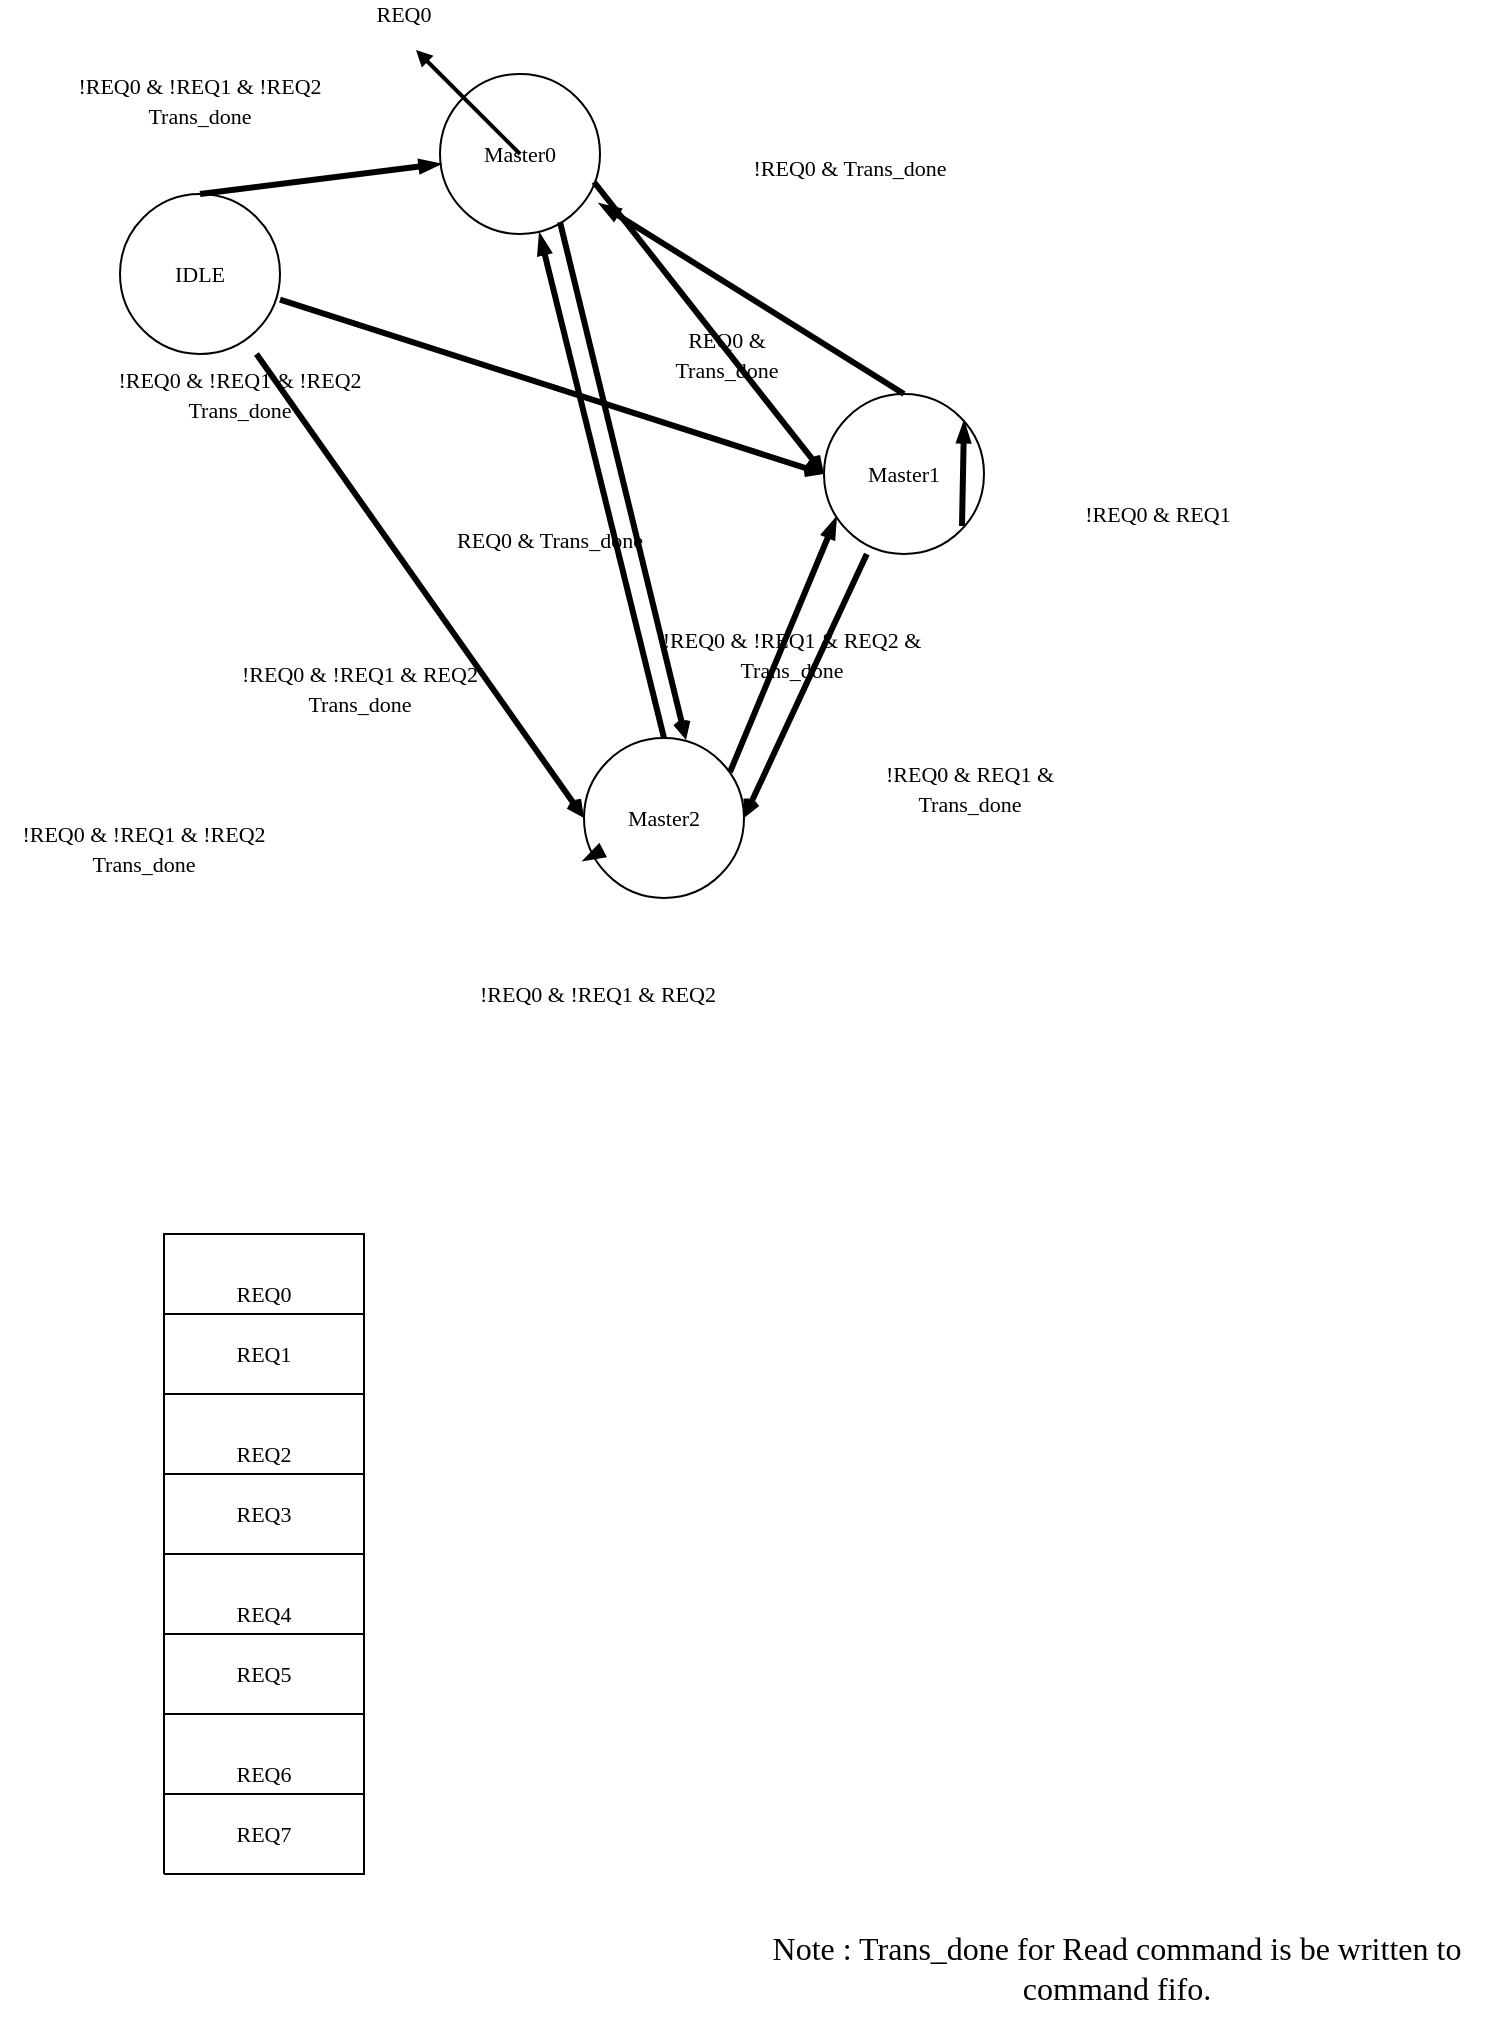 <?xml version="1.0" encoding="UTF-8"?><mxfile><diagram name="頁-1" id="頁-1"><mxGraphModel style="default-style2" pageWidth="840" pageHeight="1188"><root><mxCell id="0" /><mxCell id="1" parent="0" /><mxCell id="4" value="&lt;font style=&quot;font-size:11px;font-family:Times New Roman;color:#000000;direction:ltr;letter-spacing:0px;line-height:120.0%;opacity:1&quot;&gt;Master0 &#xA;&lt;/font&gt;" style="verticalAlign=middle;align=center;vsdxID=1;fillColor=#ffffff;gradientColor=none;shape=stencil(rZBLDsMgDESvgrxHSRbdAXexGvNRaYgMbcjtm0BVddVVl/M0HulZZY8riVw43WgLc/EawuKJQwGjbGJynB7LbNSKxRt1T08SVcMIYtdwGWEwCvkquLYkuNOzMo2fkqgSa8iSU8ES0qJBHjAiO5LHtbQRXdvMG9H6jtOP7T8sD13Ihhi7/cm+hYf2GvMC);strokeColor=#000000;spacingTop=-1;spacingBottom=-1;spacingLeft=-1;spacingRight=-1;labelBackgroundColor=none;rounded=0;html=1;whiteSpace=wrap;" vertex="1" parent="1"><mxGeometry width="80" height="80" x="248" y="188" as="geometry" /></mxCell><mxCell id="5" value="&lt;font style=&quot;font-size:11px;font-family:Times New Roman;color:#000000;direction:ltr;letter-spacing:0px;line-height:120.0%;opacity:1&quot;&gt;Master1&#xA;&lt;/font&gt;" style="verticalAlign=middle;align=center;vsdxID=2;fillColor=#ffffff;gradientColor=none;shape=stencil(rZBLDsMgDESvgrxHSRbdAXexGvNRaYgMbcjtm0BVddVVl/M0HulZZY8riVw43WgLc/EawuKJQwGjbGJynB7LbNSKxRt1T08SVcMIYtdwGWEwCvkquLYkuNOzMo2fkqgSa8iSU8ES0qJBHjAiO5LHtbQRXdvMG9H6jtOP7T8sD13Ihhi7/cm+hYf2GvMC);strokeColor=#000000;spacingTop=-1;spacingBottom=-1;spacingLeft=-1;spacingRight=-1;labelBackgroundColor=none;rounded=0;html=1;whiteSpace=wrap;" vertex="1" parent="1"><mxGeometry width="80" height="80" x="440" y="348" as="geometry" /></mxCell><mxCell id="6" value="&lt;font style=&quot;font-size:11px;font-family:Times New Roman;color:#000000;direction:ltr;letter-spacing:0px;line-height:120.0%;opacity:1&quot;&gt;Master2&#xA;&lt;/font&gt;" style="verticalAlign=middle;align=center;vsdxID=3;fillColor=#ffffff;gradientColor=none;shape=stencil(rZBLDsMgDESvgrxHSRbdAXexGvNRaYgMbcjtm0BVddVVl/M0HulZZY8riVw43WgLc/EawuKJQwGjbGJynB7LbNSKxRt1T08SVcMIYtdwGWEwCvkquLYkuNOzMo2fkqgSa8iSU8ES0qJBHjAiO5LHtbQRXdvMG9H6jtOP7T8sD13Ihhi7/cm+hYf2GvMC);strokeColor=#000000;spacingTop=-1;spacingBottom=-1;spacingLeft=-1;spacingRight=-1;labelBackgroundColor=none;rounded=0;html=1;whiteSpace=wrap;" vertex="1" parent="1"><mxGeometry width="80" height="80" x="320" y="520" as="geometry" /></mxCell><mxCell id="7" value="&lt;p style=&quot;align:center;margin-left:0;margin-right:0;margin-top:0px;margin-bottom:0px;text-indent:0;valign:middle;direction:ltr;&quot;&gt;&lt;font style=&quot;font-size:11px;font-family:Times New Roman;color:#000000;direction:ltr;letter-spacing:0px;line-height:120.0%;opacity:1&quot;&gt;REQ0 &#xA;&lt;/font&gt;&lt;/p&gt;" style="verticalAlign=middle;align=center;vsdxID=5;fillColor=none;gradientColor=none;shape=stencil(fc5LDoAgDEXRrZDODTgv3YuJVRoRDOJv98bPQAc67Emad3F01cBqzCl2vEidnQUJjpNkIGxi4jbFKdSEQ5UdYR9nVqsFA2qzUBoDmtBLOPE4f7h46bfd7/pabMT7K++wZ5E+22kH);strokeColor=none;spacingTop=-1;spacingBottom=-1;spacingLeft=-1;spacingRight=-1;labelBackgroundColor=none;rounded=0;html=1;whiteSpace=wrap;" vertex="1" parent="1"><mxGeometry width="54" height="14" x="203" y="151" as="geometry" /></mxCell><mxCell id="8" value="&lt;p style=&quot;align:center;margin-left:0;margin-right:0;margin-top:0px;margin-bottom:0px;text-indent:0;valign:middle;direction:ltr;&quot;&gt;&lt;font style=&quot;font-size:11px;font-family:Times New Roman;color:#000000;direction:ltr;letter-spacing:0px;line-height:120.0%;opacity:1&quot;&gt;!REQ0 &amp;amp; Trans_done&#xA;&lt;/font&gt;&lt;/p&gt;" style="verticalAlign=middle;align=center;vsdxID=7;fillColor=none;gradientColor=none;shape=stencil(fc5LDoAgDEXRrZDODTgv3YuJVRoRDOJv98bPQAc67Emad3F01cBqzCl2vEidnQUJjpNkIGxi4jbFKdSEQ5UdYR9nVqsFA2qzUBoDmtBLOPE4f7h46bfd7/pabMT7K++wZ5E+22kH);strokeColor=none;spacingTop=-1;spacingBottom=-1;spacingLeft=-1;spacingRight=-1;labelBackgroundColor=none;rounded=0;html=1;whiteSpace=wrap;" vertex="1" parent="1"><mxGeometry width="134" height="14" x="386" y="228" as="geometry" /></mxCell><mxCell id="9" value="&lt;p style=&quot;align:center;margin-left:0;margin-right:0;margin-top:0px;margin-bottom:0px;text-indent:0;valign:middle;direction:ltr;&quot;&gt;&lt;font style=&quot;font-size:11px;font-family:Times New Roman;color:#000000;direction:ltr;letter-spacing:0px;line-height:120.0%;opacity:1&quot;&gt;!REQ0 &amp;amp; !REQ1 &amp;amp; REQ2 Trans_done&#xA;&lt;/font&gt;&lt;/p&gt;" style="verticalAlign=middle;align=center;vsdxID=9;fillColor=none;gradientColor=none;shape=stencil(fc5LDoAgDEXRrZDODTgv3YuJVRoRDOJv98bPQAc67Emad3F01cBqzCl2vEidnQUJjpNkIGxi4jbFKdSEQ5UdYR9nVqsFA2qzUBoDmtBLOPE4f7h46bfd7/pabMT7K++wZ5E+22kH);strokeColor=none;spacingTop=-1;spacingBottom=-1;spacingLeft=-1;spacingRight=-1;labelBackgroundColor=none;rounded=0;html=1;whiteSpace=wrap;" vertex="1" parent="1"><mxGeometry width="144" height="14" x="136" y="488" as="geometry" /></mxCell><mxCell id="10" value="&lt;p style=&quot;align:center;margin-left:0;margin-right:0;margin-top:0px;margin-bottom:0px;text-indent:0;valign:middle;direction:ltr;&quot;&gt;&lt;font style=&quot;font-size:11px;font-family:Times New Roman;color:#000000;direction:ltr;letter-spacing:0px;line-height:120.0%;opacity:1&quot;&gt;REQ0 &amp;amp; Trans_done&#xA;&lt;/font&gt;&lt;/p&gt;" style="verticalAlign=middle;align=center;vsdxID=11;fillColor=none;gradientColor=none;shape=stencil(fc5LDoAgDEXRrZDODTgv3YuJVRoRDOJv98bPQAc67Emad3F01cBqzCl2vEidnQUJjpNkIGxi4jbFKdSEQ5UdYR9nVqsFA2qzUBoDmtBLOPE4f7h46bfd7/pabMT7K++wZ5E+22kH);strokeColor=none;spacingTop=-1;spacingBottom=-1;spacingLeft=-1;spacingRight=-1;labelBackgroundColor=none;rounded=0;html=1;whiteSpace=wrap;" vertex="1" parent="1"><mxGeometry width="134" height="14" x="236" y="414" as="geometry" /></mxCell><mxCell id="11" value="&lt;p style=&quot;align:center;margin-left:0;margin-right:0;margin-top:0px;margin-bottom:0px;text-indent:0;valign:middle;direction:ltr;&quot;&gt;&lt;font style=&quot;font-size:11px;font-family:Times New Roman;color:#000000;direction:ltr;letter-spacing:0px;line-height:120.0%;opacity:1&quot;&gt;!REQ0 &amp;amp; REQ1 &amp;amp; Trans_done&#xA;&lt;/font&gt;&lt;/p&gt;" style="verticalAlign=middle;align=center;vsdxID=13;fillColor=none;gradientColor=none;shape=stencil(fc5LDoAgDEXRrZDODTgv3YuJVRoRDOJv98bPQAc67Emad3F01cBqzCl2vEidnQUJjpNkIGxi4jbFKdSEQ5UdYR9nVqsFA2qzUBoDmtBLOPE4f7h46bfd7/pabMT7K++wZ5E+22kH);strokeColor=none;spacingTop=-1;spacingBottom=-1;spacingLeft=-1;spacingRight=-1;labelBackgroundColor=none;rounded=0;html=1;whiteSpace=wrap;" vertex="1" parent="1"><mxGeometry width="134" height="14" x="446" y="538" as="geometry" /></mxCell><mxCell id="12" value="&lt;p style=&quot;align:center;margin-left:0;margin-right:0;margin-top:0px;margin-bottom:0px;text-indent:0;valign:middle;direction:ltr;&quot;&gt;&lt;font style=&quot;font-size:11px;font-family:Times New Roman;color:#000000;direction:ltr;letter-spacing:0px;line-height:120.0%;opacity:1&quot;&gt;!REQ0 &amp;amp; REQ1 &#xA;&lt;/font&gt;&lt;/p&gt;" style="verticalAlign=middle;align=center;vsdxID=15;fillColor=none;gradientColor=none;shape=stencil(fc5LDoAgDEXRrZDODTgv3YuJVRoRDOJv98bPQAc67Emad3F01cBqzCl2vEidnQUJjpNkIGxi4jbFKdSEQ5UdYR9nVqsFA2qzUBoDmtBLOPE4f7h46bfd7/pabMT7K++wZ5E+22kH);strokeColor=none;spacingTop=-1;spacingBottom=-1;spacingLeft=-1;spacingRight=-1;labelBackgroundColor=none;rounded=0;html=1;whiteSpace=wrap;" vertex="1" parent="1"><mxGeometry width="134" height="14" x="540" y="401" as="geometry" /></mxCell><mxCell id="13" value="&lt;p style=&quot;align:center;margin-left:0;margin-right:0;margin-top:0px;margin-bottom:0px;text-indent:0;valign:middle;direction:ltr;&quot;&gt;&lt;font style=&quot;font-size:11px;font-family:Times New Roman;color:#000000;direction:ltr;letter-spacing:0px;line-height:120.0%;opacity:1&quot;&gt;!REQ0 &amp;amp; !REQ1 &amp;amp; REQ2&#xA;&lt;/font&gt;&lt;/p&gt;" style="verticalAlign=middle;align=center;vsdxID=17;fillColor=none;gradientColor=none;shape=stencil(fc5LDoAgDEXRrZDODTgv3YuJVRoRDOJv98bPQAc67Emad3F01cBqzCl2vEidnQUJjpNkIGxi4jbFKdSEQ5UdYR9nVqsFA2qzUBoDmtBLOPE4f7h46bfd7/pabMT7K++wZ5E+22kH);strokeColor=none;spacingTop=-1;spacingBottom=-1;spacingLeft=-1;spacingRight=-1;labelBackgroundColor=none;rounded=0;html=1;whiteSpace=wrap;" vertex="1" parent="1"><mxGeometry width="134" height="14" x="260" y="641" as="geometry" /></mxCell><mxCell id="14" value="&lt;p style=&quot;align:center;margin-left:0;margin-right:0;margin-top:0px;margin-bottom:0px;text-indent:0;valign:middle;direction:ltr;&quot;&gt;&lt;font style=&quot;font-size:11px;font-family:Times New Roman;color:#000000;direction:ltr;letter-spacing:0px;line-height:120.0%;opacity:1&quot;&gt;REQ0 &amp;amp; &#xA;Trans_done&#xA;&lt;/font&gt;&lt;/p&gt;" style="verticalAlign=middle;align=center;vsdxID=19;fillColor=none;gradientColor=none;shape=stencil(fc5LDoAgDEXRrZDODTgv3YuJVRoRDOJv98bPQAc67Emad3F01cBqzCl2vEidnQUJjpNkIGxi4jbFKdSEQ5UdYR9nVqsFA2qzUBoDmtBLOPE4f7h46bfd7/pabMT7K++wZ5E+22kH);strokeColor=none;spacingTop=-1;spacingBottom=-1;spacingLeft=-1;spacingRight=-1;labelBackgroundColor=none;rounded=0;html=1;whiteSpace=wrap;" vertex="1" parent="1"><mxGeometry width="77" height="14" x="353" y="321" as="geometry" /></mxCell><mxCell id="15" value="&lt;p style=&quot;align:center;margin-left:0;margin-right:0;margin-top:0px;margin-bottom:0px;text-indent:0;valign:middle;direction:ltr;&quot;&gt;&lt;font style=&quot;font-size:11px;font-family:Times New Roman;color:#000000;direction:ltr;letter-spacing:0px;line-height:120.0%;opacity:1&quot;&gt;!REQ0 &amp;amp; !REQ1 &amp;amp; REQ2 &amp;amp; Trans_done&#xA;&lt;/font&gt;&lt;/p&gt;" style="verticalAlign=middle;align=center;vsdxID=21;fillColor=none;gradientColor=none;shape=stencil(fc5LDoAgDEXRrZDODTgv3YuJVRoRDOJv98bPQAc67Emad3F01cBqzCl2vEidnQUJjpNkIGxi4jbFKdSEQ5UdYR9nVqsFA2qzUBoDmtBLOPE4f7h46bfd7/pabMT7K++wZ5E+22kH);strokeColor=none;spacingTop=-1;spacingBottom=-1;spacingLeft=-1;spacingRight=-1;labelBackgroundColor=none;rounded=0;html=1;whiteSpace=wrap;" vertex="1" parent="1"><mxGeometry width="144" height="14" x="352" y="471" as="geometry" /></mxCell><mxCell id="16" value="&lt;font style=&quot;font-size:11px;font-family:Times New Roman;color:#000000;direction:ltr;letter-spacing:0px;line-height:120.0%;opacity:1&quot;&gt;IDLE&#xA;&lt;/font&gt;" style="verticalAlign=middle;align=center;vsdxID=22;fillColor=#ffffff;gradientColor=none;shape=stencil(rZBLDsMgDESvgrxHSRbdAXexGvNRaYgMbcjtm0BVddVVl/M0HulZZY8riVw43WgLc/EawuKJQwGjbGJynB7LbNSKxRt1T08SVcMIYtdwGWEwCvkquLYkuNOzMo2fkqgSa8iSU8ES0qJBHjAiO5LHtbQRXdvMG9H6jtOP7T8sD13Ihhi7/cm+hYf2GvMC);strokeColor=#000000;spacingTop=-1;spacingBottom=-1;spacingLeft=-1;spacingRight=-1;labelBackgroundColor=none;rounded=0;html=1;whiteSpace=wrap;" vertex="1" parent="1"><mxGeometry width="80" height="80" x="88" y="248" as="geometry" /></mxCell><mxCell id="17" value="&lt;p style=&quot;align:center;margin-left:0;margin-right:0;margin-top:0px;margin-bottom:0px;text-indent:0;valign:middle;direction:ltr;&quot;&gt;&lt;font style=&quot;font-size:11px;font-family:Times New Roman;color:#000000;direction:ltr;letter-spacing:0px;line-height:120.0%;opacity:1&quot;&gt;!REQ0 &amp;amp; !REQ1 &amp;amp; !REQ2 Trans_done&#xA;&lt;/font&gt;&lt;/p&gt;" style="verticalAlign=middle;align=center;vsdxID=24;fillColor=none;gradientColor=none;shape=stencil(fc5LDoAgDEXRrZDODTgv3YuJVRoRDOJv98bPQAc67Emad3F01cBqzCl2vEidnQUJjpNkIGxi4jbFKdSEQ5UdYR9nVqsFA2qzUBoDmtBLOPE4f7h46bfd7/pabMT7K++wZ5E+22kH);strokeColor=none;spacingTop=-1;spacingBottom=-1;spacingLeft=-1;spacingRight=-1;labelBackgroundColor=none;rounded=0;html=1;whiteSpace=wrap;" vertex="1" parent="1"><mxGeometry width="144" height="14" x="56" y="194" as="geometry" /></mxCell><mxCell id="18" value="&lt;p style=&quot;align:center;margin-left:0;margin-right:0;margin-top:0px;margin-bottom:0px;text-indent:0;valign:middle;direction:ltr;&quot;&gt;&lt;font style=&quot;font-size:11px;font-family:Times New Roman;color:#000000;direction:ltr;letter-spacing:0px;line-height:120.0%;opacity:1&quot;&gt;!REQ0 &amp;amp; !REQ1 &amp;amp; !REQ2 Trans_done&#xA;&lt;/font&gt;&lt;/p&gt;" style="verticalAlign=middle;align=center;vsdxID=26;fillColor=none;gradientColor=none;shape=stencil(fc5LDoAgDEXRrZDODTgv3YuJVRoRDOJv98bPQAc67Emad3F01cBqzCl2vEidnQUJjpNkIGxi4jbFKdSEQ5UdYR9nVqsFA2qzUBoDmtBLOPE4f7h46bfd7/pabMT7K++wZ5E+22kH);strokeColor=none;spacingTop=-1;spacingBottom=-1;spacingLeft=-1;spacingRight=-1;labelBackgroundColor=none;rounded=0;html=1;whiteSpace=wrap;" vertex="1" parent="1"><mxGeometry width="144" height="14" x="76" y="341" as="geometry" /></mxCell><mxCell id="19" value="&lt;p style=&quot;align:center;margin-left:0;margin-right:0;margin-top:0px;margin-bottom:0px;text-indent:0;valign:middle;direction:ltr;&quot;&gt;&lt;font style=&quot;font-size:11px;font-family:Times New Roman;color:#000000;direction:ltr;letter-spacing:0px;line-height:120.0%;opacity:1&quot;&gt;!REQ0 &amp;amp; !REQ1 &amp;amp; !REQ2 Trans_done&#xA;&lt;/font&gt;&lt;/p&gt;" style="verticalAlign=middle;align=center;vsdxID=28;fillColor=none;gradientColor=none;shape=stencil(fc5LDoAgDEXRrZDODTgv3YuJVRoRDOJv98bPQAc67Emad3F01cBqzCl2vEidnQUJjpNkIGxi4jbFKdSEQ5UdYR9nVqsFA2qzUBoDmtBLOPE4f7h46bfd7/pabMT7K++wZ5E+22kH);strokeColor=none;spacingTop=-1;spacingBottom=-1;spacingLeft=-1;spacingRight=-1;labelBackgroundColor=none;rounded=0;html=1;whiteSpace=wrap;" vertex="1" parent="1"><mxGeometry width="144" height="14" x="28" y="568" as="geometry" /></mxCell><mxCell id="28" value="&lt;p style=&quot;align:center;margin-left:0;margin-right:0;margin-top:0px;margin-bottom:0px;text-indent:0;valign:middle;direction:ltr;&quot;&gt;&lt;font style=&quot;font-size:16px;font-family:Times New Roman;color:#000000;direction:ltr;letter-spacing:0px;line-height:120.0%;opacity:1&quot;&gt;Note : Trans_done for Read command is be written to command fifo.&#xA;&lt;/font&gt;&lt;/p&gt;" style="verticalAlign=middle;align=center;vsdxID=37;fillColor=none;gradientColor=none;shape=stencil(fc5LDoAgDEXRrZBuAJyX7sXEKo0IBvG3eyM60IEOe5LmXZxcPbKacoo9r9JkZ0GC4yQZCNuYuEtxDg3hWGdHOMSF1WbBgNotVMaAJvQSCp7nD7/wk+5nfe214v0Vd9qzR5dyOgA=);strokeColor=none;spacingTop=-1;spacingBottom=-1;spacingLeft=-1;spacingRight=-1;labelBackgroundColor=none;rounded=0;html=1;whiteSpace=wrap;" vertex="1" parent="1"><mxGeometry width="387" height="67" x="393" y="1101" as="geometry" /></mxCell><mxCell id="2" value="流程圖" parent="0" /><mxCell id="20" value="&lt;font style=&quot;font-size:11px;font-family:Times New Roman;color:#000000;direction:ltr;letter-spacing:0px;line-height:120.0%;opacity:1&quot;&gt;REQ0&#xA;&lt;/font&gt;" style="verticalAlign=middle;align=center;vsdxID=29;fillColor=#ffffff;gradientColor=none;shape=stencil(fc5LDoAgDEXRrZDODTgv3YuJVRoRDOJv98bPQAc67Emad3F01cBqzCl2vEidnQUJjpNkIGxi4jbFKdSEQ5UdYR9nVqsFA2qzUBoDmtBLOPE4f7h46bfd7/pabMT7K++wZ5E+22kH);strokeColor=#000000;spacingTop=-1;spacingBottom=-1;spacingLeft=-1;spacingRight=-1;labelBackgroundColor=none;rounded=0;html=1;whiteSpace=wrap;" vertex="1" parent="2"><mxGeometry width="100" height="60" x="110" y="768" as="geometry" /></mxCell><mxCell id="21" value="&lt;font style=&quot;font-size:11px;font-family:Times New Roman;color:#000000;direction:ltr;letter-spacing:0px;line-height:120.0%;opacity:1&quot;&gt;REQ1&#xA;&lt;/font&gt;" style="verticalAlign=middle;align=center;vsdxID=30;fillColor=#ffffff;gradientColor=none;shape=stencil(fc5LDoAgDEXRrZBuAJyX7sXEKo0IBvG3eyM60IEOe5LmXZxcPbKacoo9r9JkZ0GC4yQZCNuYuEtxDg3hWGdHOMSF1WbBgNotVMaAJvQSCp7nD7/wk+5nfe214v0Vd9qzR5dyOgA=);strokeColor=#000000;spacingTop=-1;spacingBottom=-1;spacingLeft=-1;spacingRight=-1;labelBackgroundColor=none;rounded=0;html=1;whiteSpace=wrap;" vertex="1" parent="2"><mxGeometry width="100" height="40" x="110" y="808" as="geometry" /></mxCell><mxCell id="22" value="&lt;font style=&quot;font-size:11px;font-family:Times New Roman;color:#000000;direction:ltr;letter-spacing:0px;line-height:120.0%;opacity:1&quot;&gt;REQ2&#xA;&lt;/font&gt;" style="verticalAlign=middle;align=center;vsdxID=31;fillColor=#ffffff;gradientColor=none;shape=stencil(fc5LDoAgDEXRrZDODTgv3YuJVRoRDOJv98bPQAc67Emad3F01cBqzCl2vEidnQUJjpNkIGxi4jbFKdSEQ5UdYR9nVqsFA2qzUBoDmtBLOPE4f7h46bfd7/pabMT7K++wZ5E+22kH);strokeColor=#000000;spacingTop=-1;spacingBottom=-1;spacingLeft=-1;spacingRight=-1;labelBackgroundColor=none;rounded=0;html=1;whiteSpace=wrap;" vertex="1" parent="2"><mxGeometry width="100" height="60" x="110" y="848" as="geometry" /></mxCell><mxCell id="23" value="&lt;font style=&quot;font-size:11px;font-family:Times New Roman;color:#000000;direction:ltr;letter-spacing:0px;line-height:120.0%;opacity:1&quot;&gt;REQ3&#xA;&lt;/font&gt;" style="verticalAlign=middle;align=center;vsdxID=32;fillColor=#ffffff;gradientColor=none;shape=stencil(fc5LDoAgDEXRrZBuAJyX7sXEKo0IBvG3eyM60IEOe5LmXZxcPbKacoo9r9JkZ0GC4yQZCNuYuEtxDg3hWGdHOMSF1WbBgNotVMaAJvQSCp7nD7/wk+5nfe214v0Vd9qzR5dyOgA=);strokeColor=#000000;spacingTop=-1;spacingBottom=-1;spacingLeft=-1;spacingRight=-1;labelBackgroundColor=none;rounded=0;html=1;whiteSpace=wrap;" vertex="1" parent="2"><mxGeometry width="100" height="40" x="110" y="888" as="geometry" /></mxCell><mxCell id="24" value="&lt;font style=&quot;font-size:11px;font-family:Times New Roman;color:#000000;direction:ltr;letter-spacing:0px;line-height:120.0%;opacity:1&quot;&gt;REQ4&#xA;&lt;/font&gt;" style="verticalAlign=middle;align=center;vsdxID=33;fillColor=#ffffff;gradientColor=none;shape=stencil(fc5LDoAgDEXRrZDODTgv3YuJVRoRDOJv98bPQAc67Emad3F01cBqzCl2vEidnQUJjpNkIGxi4jbFKdSEQ5UdYR9nVqsFA2qzUBoDmtBLOPE4f7h46bfd7/pabMT7K++wZ5E+22kH);strokeColor=#000000;spacingTop=-1;spacingBottom=-1;spacingLeft=-1;spacingRight=-1;labelBackgroundColor=none;rounded=0;html=1;whiteSpace=wrap;" vertex="1" parent="2"><mxGeometry width="100" height="60" x="110" y="928" as="geometry" /></mxCell><mxCell id="25" value="&lt;font style=&quot;font-size:11px;font-family:Times New Roman;color:#000000;direction:ltr;letter-spacing:0px;line-height:120.0%;opacity:1&quot;&gt;REQ5&#xA;&lt;/font&gt;" style="verticalAlign=middle;align=center;vsdxID=34;fillColor=#ffffff;gradientColor=none;shape=stencil(fc5LDoAgDEXRrZBuAJyX7sXEKo0IBvG3eyM60IEOe5LmXZxcPbKacoo9r9JkZ0GC4yQZCNuYuEtxDg3hWGdHOMSF1WbBgNotVMaAJvQSCp7nD7/wk+5nfe214v0Vd9qzR5dyOgA=);strokeColor=#000000;spacingTop=-1;spacingBottom=-1;spacingLeft=-1;spacingRight=-1;labelBackgroundColor=none;rounded=0;html=1;whiteSpace=wrap;" vertex="1" parent="2"><mxGeometry width="100" height="40" x="110" y="968" as="geometry" /></mxCell><mxCell id="26" value="&lt;font style=&quot;font-size:11px;font-family:Times New Roman;color:#000000;direction:ltr;letter-spacing:0px;line-height:120.0%;opacity:1&quot;&gt;REQ6&#xA;&lt;/font&gt;" style="verticalAlign=middle;align=center;vsdxID=35;fillColor=#ffffff;gradientColor=none;shape=stencil(fc5LDoAgDEXRrZDODTgv3YuJVRoRDOJv98bPQAc67Emad3F01cBqzCl2vEidnQUJjpNkIGxi4jbFKdSEQ5UdYR9nVqsFA2qzUBoDmtBLOPE4f7h46bfd7/pabMT7K++wZ5E+22kH);strokeColor=#000000;spacingTop=-1;spacingBottom=-1;spacingLeft=-1;spacingRight=-1;labelBackgroundColor=none;rounded=0;html=1;whiteSpace=wrap;" vertex="1" parent="2"><mxGeometry width="100" height="60" x="110" y="1008" as="geometry" /></mxCell><mxCell id="27" value="&lt;font style=&quot;font-size:11px;font-family:Times New Roman;color:#000000;direction:ltr;letter-spacing:0px;line-height:120.0%;opacity:1&quot;&gt;REQ7&#xA;&lt;/font&gt;" style="verticalAlign=middle;align=center;vsdxID=36;fillColor=#ffffff;gradientColor=none;shape=stencil(fc5LDoAgDEXRrZBuAJyX7sXEKo0IBvG3eyM60IEOe5LmXZxcPbKacoo9r9JkZ0GC4yQZCNuYuEtxDg3hWGdHOMSF1WbBgNotVMaAJvQSCp7nD7/wk+5nfe214v0Vd9qzR5dyOgA=);strokeColor=#000000;spacingTop=-1;spacingBottom=-1;spacingLeft=-1;spacingRight=-1;labelBackgroundColor=none;rounded=0;html=1;whiteSpace=wrap;" vertex="1" parent="2"><mxGeometry width="100" height="40" x="110" y="1048" as="geometry" /></mxCell><mxCell id="3" value="連接器" parent="0" /><mxCell id="29" style="vsdxID=6;edgeStyle=none;startArrow=none;endArrow=blockThin;startSize=3;endSize=3;strokeWidth=3;strokeColor=#000000;spacingTop=0;spacingBottom=0;spacingLeft=0;spacingRight=0;verticalAlign=middle;html=1;labelBackgroundColor=#FFFFFF;rounded=0;" edge="1" parent="3" source="5" target="4"><mxGeometry relative="1" as="geometry"><mxPoint x="480" y="348" as="sourcePoint" /><mxPoint x="328" y="228" as="targetPoint" /><Array capacity="4" as="points"><mxPoint x="480" y="348" /></Array></mxGeometry></mxCell><mxCell id="30" style="vsdxID=8;edgeStyle=none;startArrow=none;endArrow=blockThin;startSize=3;endSize=3;strokeWidth=3;strokeColor=#000000;spacingTop=0;spacingBottom=0;spacingLeft=0;spacingRight=0;verticalAlign=middle;html=1;labelBackgroundColor=#FFFFFF;rounded=0;" edge="1" parent="3" source="6" target="4"><mxGeometry relative="1" as="geometry"><mxPoint x="360" y="520" as="sourcePoint" /><mxPoint x="288" y="268" as="targetPoint" /><Array capacity="4" as="points"><mxPoint x="360" y="520" /></Array></mxGeometry></mxCell><mxCell id="31" style="vsdxID=12;edgeStyle=none;startArrow=open;endArrow=none;startSize=3;endSize=3;strokeWidth=3;strokeColor=#000000;spacingTop=0;spacingBottom=0;spacingLeft=0;spacingRight=0;verticalAlign=middle;html=1;labelBackgroundColor=#FFFFFF;rounded=0;" edge="1" parent="3" source="6" target="5"><mxGeometry relative="1" as="geometry"><mxPoint x="400" y="560" as="sourcePoint" /><mxPoint x="480" y="428" as="targetPoint" /><Array capacity="4" as="points"><mxPoint x="400" y="560" /></Array></mxGeometry></mxCell><mxCell id="32" vertex="1" parent="3"><mxGeometry x="324" y="579" as="geometry" /></mxCell><mxCell id="33" style="vsdxID=16;edgeStyle=none;startArrow=none;endArrow=blockThin;startSize=3;endSize=3;strokeWidth=3;strokeColor=#000000;spacingTop=0;spacingBottom=0;spacingLeft=0;spacingRight=0;verticalAlign=middle;html=1;labelBackgroundColor=#FFFFFF;rounded=0;" edge="1" parent="3" source="32" target="6"><mxGeometry relative="1" as="geometry"><mxPoint x="324" y="579" as="sourcePoint" /><mxPoint x="360" y="600" as="targetPoint" /><Array capacity="4" as="points"><mxPoint x="324" y="579" /></Array></mxGeometry></mxCell><mxCell id="34" vertex="1" parent="3"><mxGeometry x="325" y="242" as="geometry" /></mxCell><mxCell id="35" style="vsdxID=18;edgeStyle=none;startArrow=open;endArrow=none;startSize=3;endSize=3;strokeWidth=3;strokeColor=#000000;spacingTop=0;spacingBottom=0;spacingLeft=0;spacingRight=0;verticalAlign=middle;html=1;labelBackgroundColor=#FFFFFF;rounded=0;" edge="1" parent="1" source="5" target="34"><mxGeometry relative="1" as="geometry"><mxPoint x="440" y="388" as="sourcePoint" /><mxPoint x="325" y="242" as="targetPoint" /><Array capacity="4" as="points"><mxPoint x="440" y="388" /></Array></mxGeometry></mxCell><mxCell id="36" style="vsdxID=23;edgeStyle=none;startArrow=none;endArrow=blockThin;startSize=3;endSize=3;strokeWidth=3;strokeColor=#000000;spacingTop=0;spacingBottom=0;spacingLeft=0;spacingRight=0;verticalAlign=middle;html=1;labelBackgroundColor=#FFFFFF;rounded=0;" edge="1" parent="3" source="16" target="4"><mxGeometry relative="1" as="geometry"><mxPoint x="128" y="248" as="sourcePoint" /><mxPoint x="248" y="228" as="targetPoint" /><Array capacity="4" as="points"><mxPoint x="128" y="248" /></Array></mxGeometry></mxCell><mxCell id="37" vertex="1" parent="3"><mxGeometry x="440" y="388" as="geometry" /></mxCell><mxCell id="38" style="vsdxID=25;edgeStyle=none;startArrow=open;endArrow=none;startSize=3;endSize=3;strokeWidth=3;strokeColor=#000000;spacingTop=0;spacingBottom=0;spacingLeft=0;spacingRight=0;verticalAlign=middle;html=1;labelBackgroundColor=#FFFFFF;rounded=0;" edge="1" parent="3" source="37" target="16"><mxGeometry relative="1" as="geometry"><mxPoint x="440" y="388" as="sourcePoint" /><mxPoint x="168" y="288" as="targetPoint" /><Array capacity="4" as="points"><mxPoint x="440" y="388" /></Array></mxGeometry></mxCell><mxCell id="39" style="vsdxID=27;edgeStyle=none;startArrow=open;endArrow=none;startSize=3;endSize=3;strokeWidth=3;strokeColor=#000000;spacingTop=0;spacingBottom=0;spacingLeft=0;spacingRight=0;verticalAlign=middle;html=1;labelBackgroundColor=#FFFFFF;rounded=0;" edge="1" parent="3" source="6" target="16"><mxGeometry relative="1" as="geometry"><mxPoint x="320" y="560" as="sourcePoint" /><mxPoint x="88" y="288" as="targetPoint" /><Array capacity="4" as="points"><mxPoint x="320" y="560" /></Array></mxGeometry></mxCell><mxCell id="40" style="vsdxID=4;edgeStyle=none;startArrow=none;endArrow=block;startSize=3;endSize=3;strokeWidth=2;strokeColor=#000000;spacingTop=-2;spacingBottom=-2;spacingLeft=-2;spacingRight=-2;verticalAlign=middle;html=1;labelBackgroundColor=none;rounded=0;" edge="1" parent="3"><mxGeometry relative="1" as="geometry"><mxPoint x="288" y="228" as="sourcePoint" /><mxPoint x="236" y="176" as="targetPoint" /><Array capacity="4" as="points" /></mxGeometry></mxCell><mxCell id="41" style="vsdxID=10;edgeStyle=none;startArrow=open;endArrow=none;startSize=3;endSize=3;strokeWidth=3;strokeColor=#000000;spacingTop=0;spacingBottom=0;spacingLeft=0;spacingRight=0;verticalAlign=middle;html=1;labelBackgroundColor=#FFFFFF;rounded=0;" edge="1" parent="3"><mxGeometry relative="1" as="geometry"><mxPoint x="371" y="521" as="sourcePoint" /><mxPoint x="308" y="262" as="targetPoint" /><Array capacity="4" as="points" /></mxGeometry></mxCell><mxCell id="42" style="vsdxID=14;edgeStyle=none;startArrow=none;endArrow=blockThin;startSize=3;endSize=3;strokeWidth=3;strokeColor=#000000;spacingTop=0;spacingBottom=0;spacingLeft=0;spacingRight=0;verticalAlign=middle;html=1;labelBackgroundColor=#FFFFFF;rounded=0;" edge="1" parent="3"><mxGeometry relative="1" as="geometry"><mxPoint x="509" y="414" as="sourcePoint" /><mxPoint x="510" y="362" as="targetPoint" /><Array capacity="4" as="points" /></mxGeometry></mxCell><mxCell id="43" style="vsdxID=20;edgeStyle=none;startArrow=none;endArrow=blockThin;startSize=3;endSize=3;strokeWidth=3;strokeColor=#000000;spacingTop=0;spacingBottom=0;spacingLeft=0;spacingRight=0;verticalAlign=middle;html=1;labelBackgroundColor=#FFFFFF;rounded=0;" edge="1" parent="3"><mxGeometry relative="1" as="geometry"><mxPoint x="393" y="537" as="sourcePoint" /><mxPoint x="446" y="410" as="targetPoint" /><Array capacity="4" as="points" /></mxGeometry></mxCell></root></mxGraphModel></diagram></mxfile>
